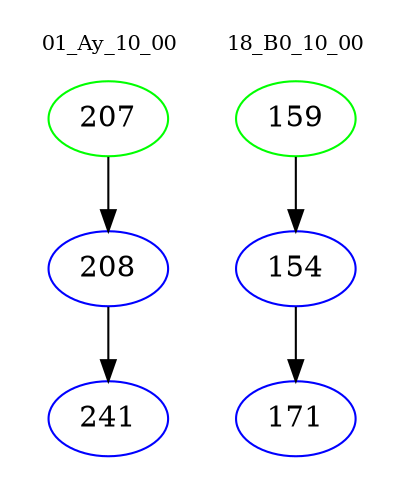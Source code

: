 digraph{
subgraph cluster_0 {
color = white
label = "01_Ay_10_00";
fontsize=10;
T0_207 [label="207", color="green"]
T0_207 -> T0_208 [color="black"]
T0_208 [label="208", color="blue"]
T0_208 -> T0_241 [color="black"]
T0_241 [label="241", color="blue"]
}
subgraph cluster_1 {
color = white
label = "18_B0_10_00";
fontsize=10;
T1_159 [label="159", color="green"]
T1_159 -> T1_154 [color="black"]
T1_154 [label="154", color="blue"]
T1_154 -> T1_171 [color="black"]
T1_171 [label="171", color="blue"]
}
}
